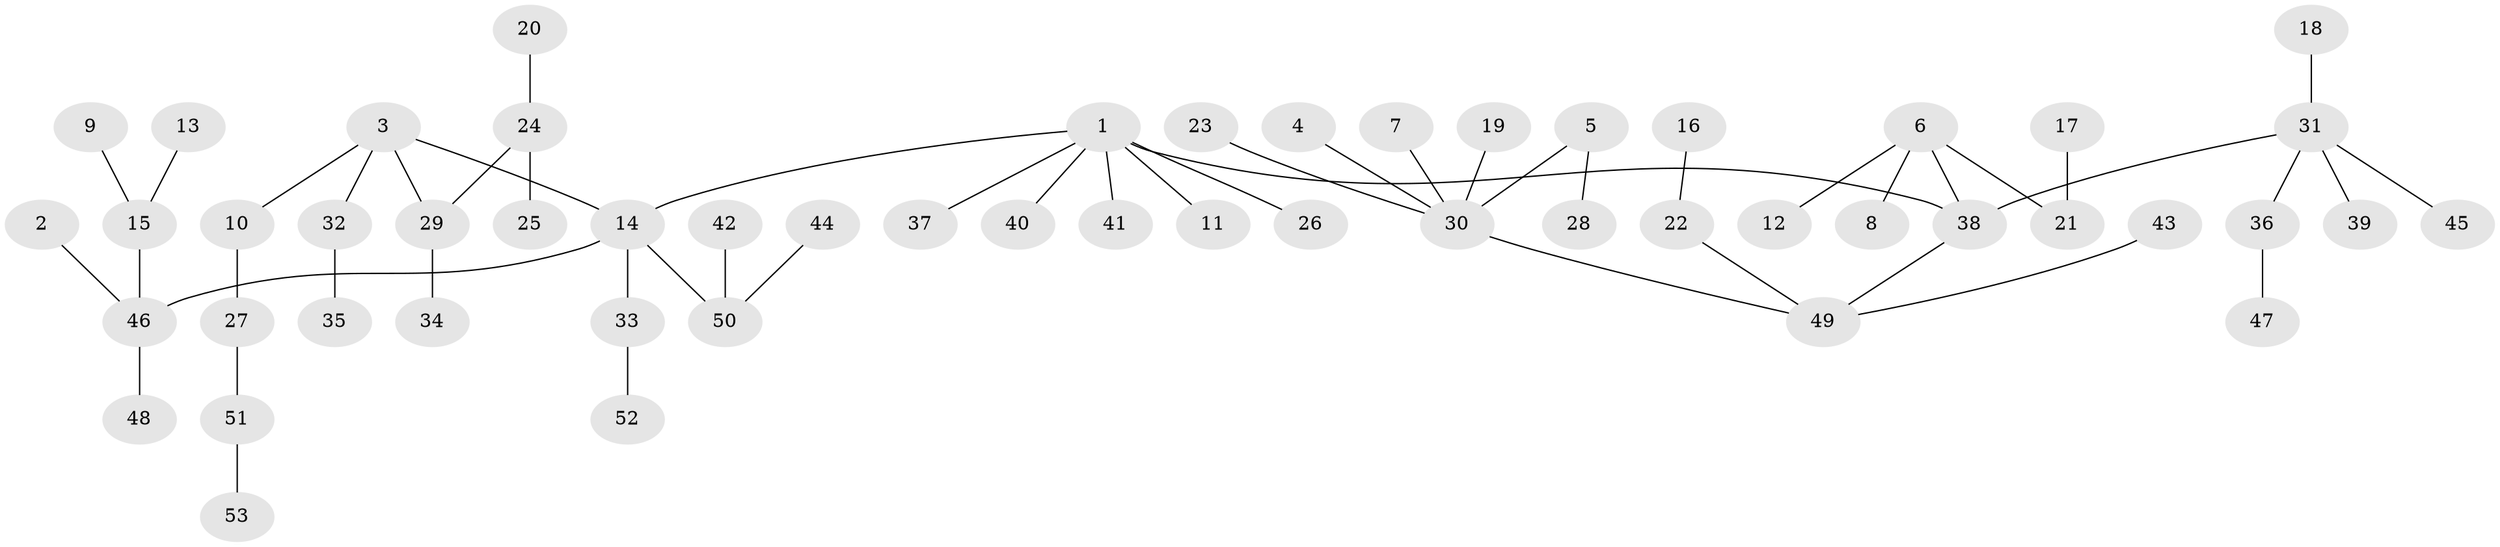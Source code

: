 // original degree distribution, {3: 0.08571428571428572, 5: 0.0380952380952381, 6: 0.01904761904761905, 2: 0.3238095238095238, 8: 0.009523809523809525, 4: 0.05714285714285714, 1: 0.4666666666666667}
// Generated by graph-tools (version 1.1) at 2025/26/03/09/25 03:26:31]
// undirected, 53 vertices, 52 edges
graph export_dot {
graph [start="1"]
  node [color=gray90,style=filled];
  1;
  2;
  3;
  4;
  5;
  6;
  7;
  8;
  9;
  10;
  11;
  12;
  13;
  14;
  15;
  16;
  17;
  18;
  19;
  20;
  21;
  22;
  23;
  24;
  25;
  26;
  27;
  28;
  29;
  30;
  31;
  32;
  33;
  34;
  35;
  36;
  37;
  38;
  39;
  40;
  41;
  42;
  43;
  44;
  45;
  46;
  47;
  48;
  49;
  50;
  51;
  52;
  53;
  1 -- 11 [weight=1.0];
  1 -- 14 [weight=1.0];
  1 -- 26 [weight=1.0];
  1 -- 37 [weight=1.0];
  1 -- 38 [weight=1.0];
  1 -- 40 [weight=1.0];
  1 -- 41 [weight=1.0];
  2 -- 46 [weight=1.0];
  3 -- 10 [weight=1.0];
  3 -- 14 [weight=1.0];
  3 -- 29 [weight=1.0];
  3 -- 32 [weight=1.0];
  4 -- 30 [weight=1.0];
  5 -- 28 [weight=1.0];
  5 -- 30 [weight=1.0];
  6 -- 8 [weight=1.0];
  6 -- 12 [weight=1.0];
  6 -- 21 [weight=1.0];
  6 -- 38 [weight=1.0];
  7 -- 30 [weight=1.0];
  9 -- 15 [weight=1.0];
  10 -- 27 [weight=1.0];
  13 -- 15 [weight=1.0];
  14 -- 33 [weight=1.0];
  14 -- 46 [weight=1.0];
  14 -- 50 [weight=1.0];
  15 -- 46 [weight=1.0];
  16 -- 22 [weight=1.0];
  17 -- 21 [weight=1.0];
  18 -- 31 [weight=1.0];
  19 -- 30 [weight=1.0];
  20 -- 24 [weight=1.0];
  22 -- 49 [weight=1.0];
  23 -- 30 [weight=1.0];
  24 -- 25 [weight=1.0];
  24 -- 29 [weight=1.0];
  27 -- 51 [weight=1.0];
  29 -- 34 [weight=1.0];
  30 -- 49 [weight=1.0];
  31 -- 36 [weight=1.0];
  31 -- 38 [weight=1.0];
  31 -- 39 [weight=1.0];
  31 -- 45 [weight=1.0];
  32 -- 35 [weight=1.0];
  33 -- 52 [weight=1.0];
  36 -- 47 [weight=1.0];
  38 -- 49 [weight=1.0];
  42 -- 50 [weight=1.0];
  43 -- 49 [weight=1.0];
  44 -- 50 [weight=1.0];
  46 -- 48 [weight=1.0];
  51 -- 53 [weight=1.0];
}
